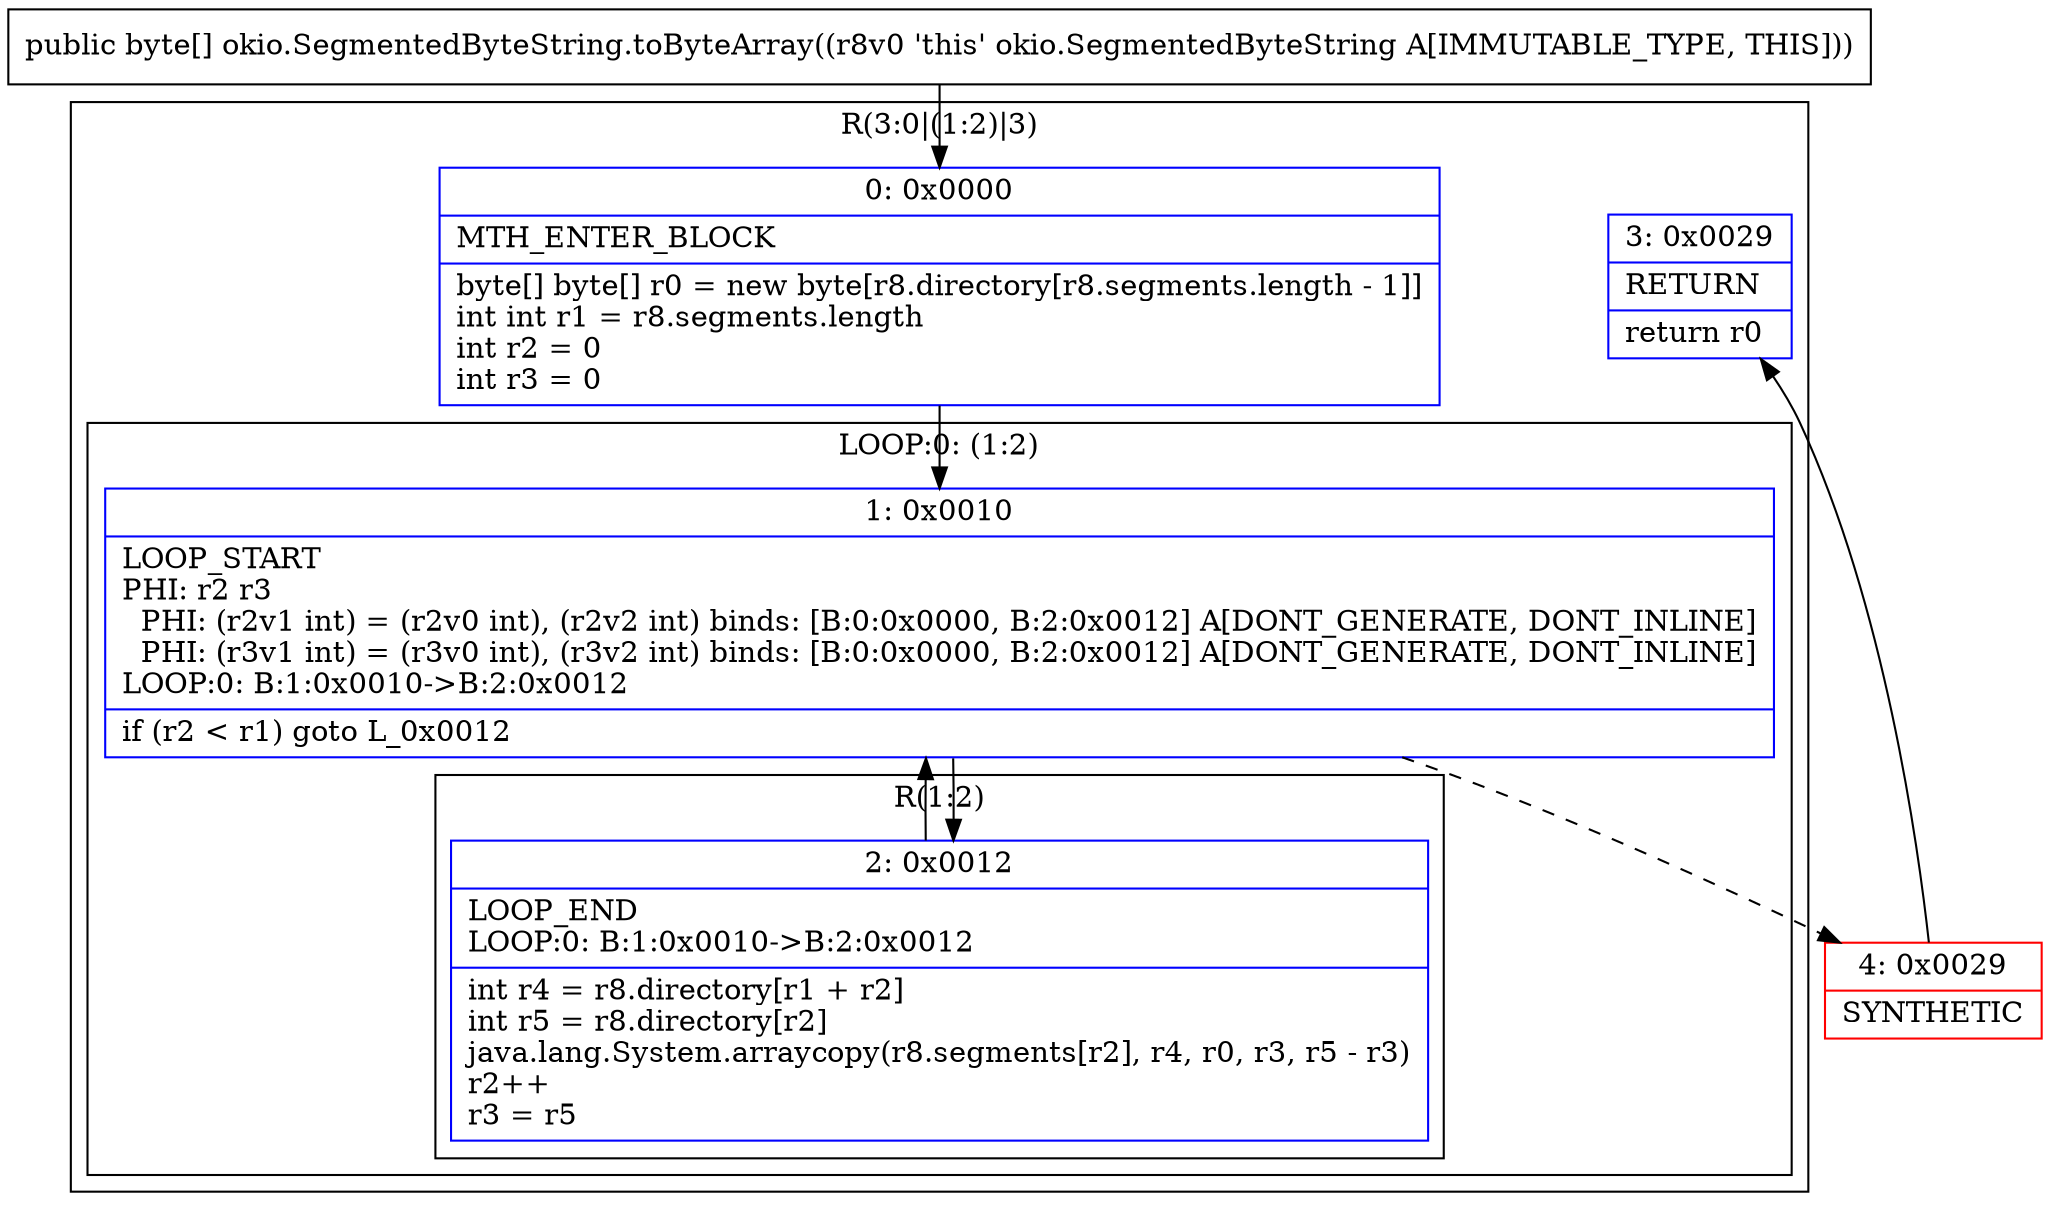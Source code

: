 digraph "CFG forokio.SegmentedByteString.toByteArray()[B" {
subgraph cluster_Region_1953090186 {
label = "R(3:0|(1:2)|3)";
node [shape=record,color=blue];
Node_0 [shape=record,label="{0\:\ 0x0000|MTH_ENTER_BLOCK\l|byte[] byte[] r0 = new byte[r8.directory[r8.segments.length \- 1]]\lint int r1 = r8.segments.length\lint r2 = 0\lint r3 = 0\l}"];
subgraph cluster_LoopRegion_880691932 {
label = "LOOP:0: (1:2)";
node [shape=record,color=blue];
Node_1 [shape=record,label="{1\:\ 0x0010|LOOP_START\lPHI: r2 r3 \l  PHI: (r2v1 int) = (r2v0 int), (r2v2 int) binds: [B:0:0x0000, B:2:0x0012] A[DONT_GENERATE, DONT_INLINE]\l  PHI: (r3v1 int) = (r3v0 int), (r3v2 int) binds: [B:0:0x0000, B:2:0x0012] A[DONT_GENERATE, DONT_INLINE]\lLOOP:0: B:1:0x0010\-\>B:2:0x0012\l|if (r2 \< r1) goto L_0x0012\l}"];
subgraph cluster_Region_1722537713 {
label = "R(1:2)";
node [shape=record,color=blue];
Node_2 [shape=record,label="{2\:\ 0x0012|LOOP_END\lLOOP:0: B:1:0x0010\-\>B:2:0x0012\l|int r4 = r8.directory[r1 + r2]\lint r5 = r8.directory[r2]\ljava.lang.System.arraycopy(r8.segments[r2], r4, r0, r3, r5 \- r3)\lr2++\lr3 = r5\l}"];
}
}
Node_3 [shape=record,label="{3\:\ 0x0029|RETURN\l|return r0\l}"];
}
Node_4 [shape=record,color=red,label="{4\:\ 0x0029|SYNTHETIC\l}"];
MethodNode[shape=record,label="{public byte[] okio.SegmentedByteString.toByteArray((r8v0 'this' okio.SegmentedByteString A[IMMUTABLE_TYPE, THIS])) }"];
MethodNode -> Node_0;
Node_0 -> Node_1;
Node_1 -> Node_2;
Node_1 -> Node_4[style=dashed];
Node_2 -> Node_1;
Node_4 -> Node_3;
}

